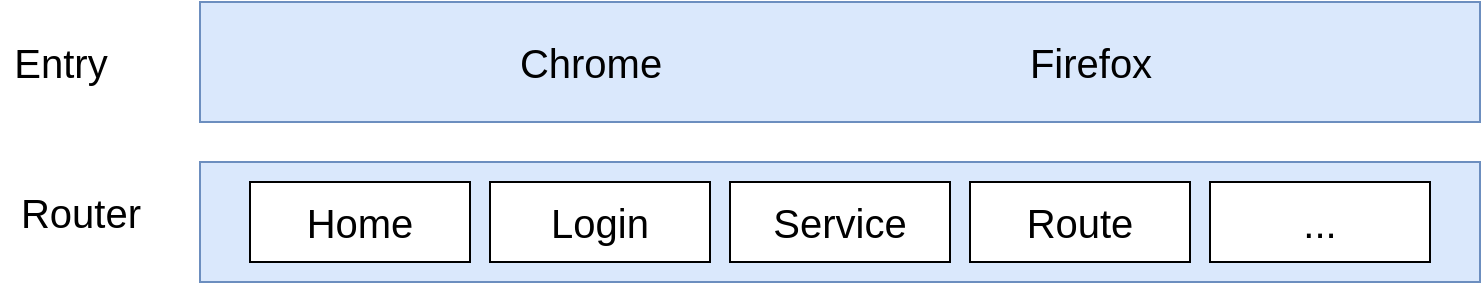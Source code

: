 <mxfile version="14.4.6" type="github">
  <diagram id="ftbCNUNrcmjmlmEiwsWa" name="Page-1">
    <mxGraphModel dx="1422" dy="772" grid="1" gridSize="10" guides="1" tooltips="1" connect="1" arrows="1" fold="1" page="1" pageScale="1" pageWidth="2339" pageHeight="3300" math="0" shadow="0">
      <root>
        <mxCell id="0" />
        <mxCell id="1" parent="0" />
        <mxCell id="I7M-nZ7TGq2fnB6zWIXN-1" value="" style="rounded=0;whiteSpace=wrap;html=1;fillColor=#dae8fc;strokeColor=#6c8ebf;" vertex="1" parent="1">
          <mxGeometry x="390" y="40" width="640" height="60" as="geometry" />
        </mxCell>
        <mxCell id="I7M-nZ7TGq2fnB6zWIXN-2" value="" style="rounded=0;whiteSpace=wrap;html=1;fillColor=#dae8fc;strokeColor=#6c8ebf;" vertex="1" parent="1">
          <mxGeometry x="390" y="120" width="640" height="60" as="geometry" />
        </mxCell>
        <mxCell id="I7M-nZ7TGq2fnB6zWIXN-3" value="Entry" style="text;align=center;verticalAlign=middle;resizable=0;points=[];autosize=1;html=1;fontSize=20;" vertex="1" parent="1">
          <mxGeometry x="290" y="55" width="60" height="30" as="geometry" />
        </mxCell>
        <mxCell id="I7M-nZ7TGq2fnB6zWIXN-4" value="Chrome" style="text;align=center;verticalAlign=middle;resizable=0;points=[];autosize=1;fontSize=20;html=1;" vertex="1" parent="1">
          <mxGeometry x="540" y="55" width="90" height="30" as="geometry" />
        </mxCell>
        <mxCell id="I7M-nZ7TGq2fnB6zWIXN-5" value="Firefox" style="text;align=center;verticalAlign=middle;resizable=0;points=[];autosize=1;fontSize=20;html=1;" vertex="1" parent="1">
          <mxGeometry x="795" y="55" width="80" height="30" as="geometry" />
        </mxCell>
        <mxCell id="I7M-nZ7TGq2fnB6zWIXN-6" value="Router" style="text;html=1;align=center;verticalAlign=middle;resizable=0;points=[];autosize=1;fontSize=20;" vertex="1" parent="1">
          <mxGeometry x="290" y="130" width="80" height="30" as="geometry" />
        </mxCell>
        <mxCell id="I7M-nZ7TGq2fnB6zWIXN-7" value="Home" style="rounded=0;whiteSpace=wrap;html=1;sketch=0;fontSize=20;" vertex="1" parent="1">
          <mxGeometry x="415" y="130" width="110" height="40" as="geometry" />
        </mxCell>
        <mxCell id="I7M-nZ7TGq2fnB6zWIXN-8" value="Login" style="rounded=0;whiteSpace=wrap;html=1;sketch=0;fontSize=20;" vertex="1" parent="1">
          <mxGeometry x="535" y="130" width="110" height="40" as="geometry" />
        </mxCell>
        <mxCell id="I7M-nZ7TGq2fnB6zWIXN-9" value="Service" style="rounded=0;whiteSpace=wrap;html=1;sketch=0;fontSize=20;" vertex="1" parent="1">
          <mxGeometry x="655" y="130" width="110" height="40" as="geometry" />
        </mxCell>
        <mxCell id="I7M-nZ7TGq2fnB6zWIXN-10" value="Route" style="rounded=0;whiteSpace=wrap;html=1;sketch=0;fontSize=20;" vertex="1" parent="1">
          <mxGeometry x="775" y="130" width="110" height="40" as="geometry" />
        </mxCell>
        <mxCell id="I7M-nZ7TGq2fnB6zWIXN-11" value="..." style="rounded=0;whiteSpace=wrap;html=1;sketch=0;fontSize=20;" vertex="1" parent="1">
          <mxGeometry x="895" y="130" width="110" height="40" as="geometry" />
        </mxCell>
      </root>
    </mxGraphModel>
  </diagram>
</mxfile>
